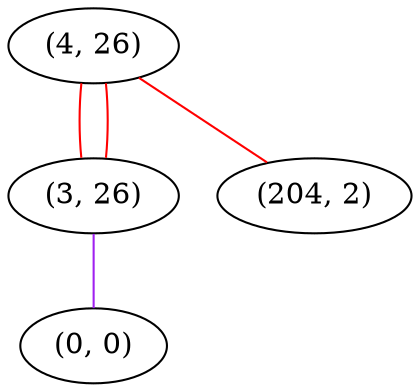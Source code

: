 graph "" {
"(4, 26)";
"(3, 26)";
"(0, 0)";
"(204, 2)";
"(4, 26)" -- "(204, 2)"  [color=red, key=0, weight=1];
"(4, 26)" -- "(3, 26)"  [color=red, key=0, weight=1];
"(4, 26)" -- "(3, 26)"  [color=red, key=1, weight=1];
"(3, 26)" -- "(0, 0)"  [color=purple, key=0, weight=4];
}
